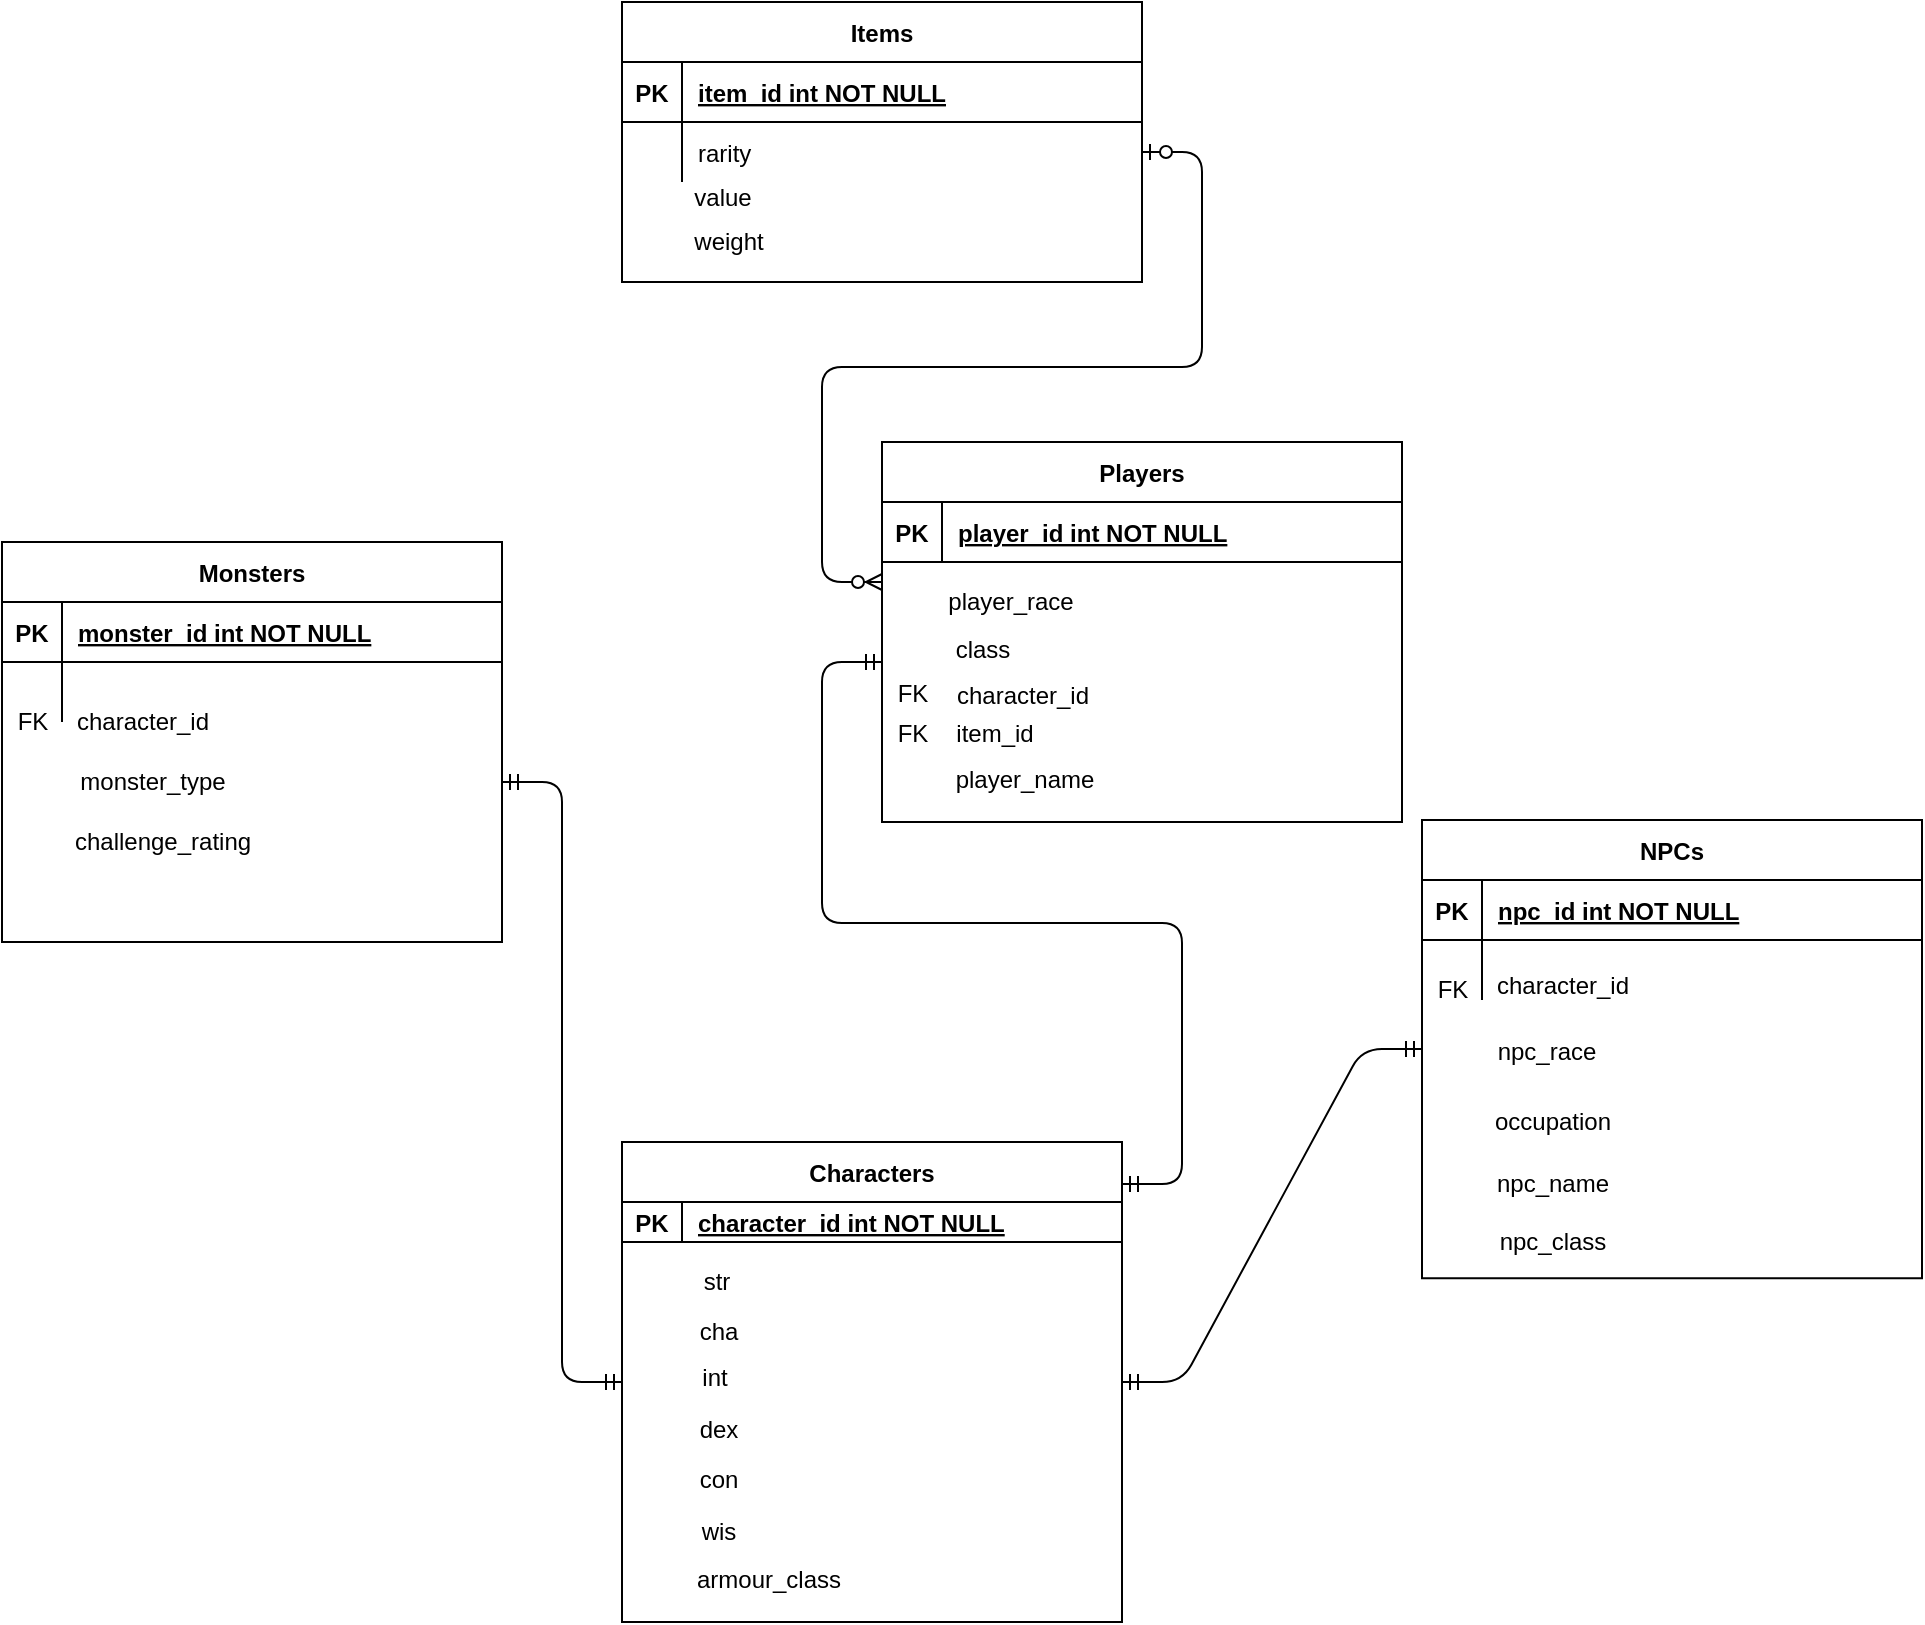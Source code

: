 <mxfile version="14.6.13" type="device"><diagram id="R2lEEEUBdFMjLlhIrx00" name="Page-1"><mxGraphModel dx="1038" dy="580" grid="1" gridSize="10" guides="1" tooltips="1" connect="1" arrows="1" fold="1" page="1" pageScale="1" pageWidth="850" pageHeight="1100" math="0" shadow="0" extFonts="Permanent Marker^https://fonts.googleapis.com/css?family=Permanent+Marker"><root><mxCell id="0"/><mxCell id="1" parent="0"/><mxCell id="dPkWj95SlJec0p_60UWr-45" value="" style="group" vertex="1" connectable="0" parent="1"><mxGeometry x="460" y="240" width="260" height="190" as="geometry"/></mxCell><mxCell id="C-vyLk0tnHw3VtMMgP7b-2" value="Players" style="shape=table;startSize=30;container=1;collapsible=1;childLayout=tableLayout;fixedRows=1;rowLines=0;fontStyle=1;align=center;resizeLast=1;" parent="dPkWj95SlJec0p_60UWr-45" vertex="1"><mxGeometry width="260" height="190" as="geometry"/></mxCell><mxCell id="C-vyLk0tnHw3VtMMgP7b-3" value="" style="shape=partialRectangle;collapsible=0;dropTarget=0;pointerEvents=0;fillColor=none;points=[[0,0.5],[1,0.5]];portConstraint=eastwest;top=0;left=0;right=0;bottom=1;" parent="C-vyLk0tnHw3VtMMgP7b-2" vertex="1"><mxGeometry y="30" width="260" height="30" as="geometry"/></mxCell><mxCell id="C-vyLk0tnHw3VtMMgP7b-4" value="PK" style="shape=partialRectangle;overflow=hidden;connectable=0;fillColor=none;top=0;left=0;bottom=0;right=0;fontStyle=1;" parent="C-vyLk0tnHw3VtMMgP7b-3" vertex="1"><mxGeometry width="30" height="30" as="geometry"/></mxCell><mxCell id="C-vyLk0tnHw3VtMMgP7b-5" value="player_id int NOT NULL " style="shape=partialRectangle;overflow=hidden;connectable=0;fillColor=none;top=0;left=0;bottom=0;right=0;align=left;spacingLeft=6;fontStyle=5;" parent="C-vyLk0tnHw3VtMMgP7b-3" vertex="1"><mxGeometry x="30" width="230" height="30" as="geometry"/></mxCell><mxCell id="dPkWj95SlJec0p_60UWr-23" value="FK" style="text;html=1;align=center;verticalAlign=middle;resizable=0;points=[];autosize=1;strokeColor=none;" vertex="1" parent="dPkWj95SlJec0p_60UWr-45"><mxGeometry y="116" width="30" height="20" as="geometry"/></mxCell><mxCell id="dPkWj95SlJec0p_60UWr-24" value="character_id" style="text;html=1;align=center;verticalAlign=middle;resizable=0;points=[];autosize=1;strokeColor=none;" vertex="1" parent="dPkWj95SlJec0p_60UWr-45"><mxGeometry x="30.2" y="117" width="80" height="20" as="geometry"/></mxCell><mxCell id="dPkWj95SlJec0p_60UWr-29" value="FK" style="text;html=1;align=center;verticalAlign=middle;resizable=0;points=[];autosize=1;strokeColor=none;" vertex="1" parent="dPkWj95SlJec0p_60UWr-45"><mxGeometry y="136" width="30" height="20" as="geometry"/></mxCell><mxCell id="dPkWj95SlJec0p_60UWr-30" value="item_id&lt;br&gt;" style="text;html=1;align=center;verticalAlign=middle;resizable=0;points=[];autosize=1;strokeColor=none;" vertex="1" parent="dPkWj95SlJec0p_60UWr-45"><mxGeometry x="31.2" y="136" width="50" height="20" as="geometry"/></mxCell><mxCell id="dPkWj95SlJec0p_60UWr-42" value="player_race" style="text;html=1;align=center;verticalAlign=middle;resizable=0;points=[];autosize=1;strokeColor=none;" vertex="1" parent="dPkWj95SlJec0p_60UWr-45"><mxGeometry x="24.2" y="70" width="80" height="20" as="geometry"/></mxCell><mxCell id="dPkWj95SlJec0p_60UWr-43" value="class" style="text;html=1;align=center;verticalAlign=middle;resizable=0;points=[];autosize=1;strokeColor=none;" vertex="1" parent="dPkWj95SlJec0p_60UWr-45"><mxGeometry x="30.2" y="94" width="40" height="20" as="geometry"/></mxCell><mxCell id="dPkWj95SlJec0p_60UWr-44" value="player_name" style="text;html=1;align=center;verticalAlign=middle;resizable=0;points=[];autosize=1;strokeColor=none;" vertex="1" parent="dPkWj95SlJec0p_60UWr-45"><mxGeometry x="26.12" y="159" width="90" height="20" as="geometry"/></mxCell><mxCell id="dPkWj95SlJec0p_60UWr-46" value="" style="group" vertex="1" connectable="0" parent="1"><mxGeometry x="20" y="290" width="250" height="200" as="geometry"/></mxCell><mxCell id="C-vyLk0tnHw3VtMMgP7b-23" value="Monsters" style="shape=table;startSize=30;container=1;collapsible=1;childLayout=tableLayout;fixedRows=1;rowLines=0;fontStyle=1;align=center;resizeLast=1;" parent="dPkWj95SlJec0p_60UWr-46" vertex="1"><mxGeometry width="250" height="200" as="geometry"/></mxCell><mxCell id="C-vyLk0tnHw3VtMMgP7b-24" value="" style="shape=partialRectangle;collapsible=0;dropTarget=0;pointerEvents=0;fillColor=none;points=[[0,0.5],[1,0.5]];portConstraint=eastwest;top=0;left=0;right=0;bottom=1;" parent="C-vyLk0tnHw3VtMMgP7b-23" vertex="1"><mxGeometry y="30" width="250" height="30" as="geometry"/></mxCell><mxCell id="C-vyLk0tnHw3VtMMgP7b-25" value="PK" style="shape=partialRectangle;overflow=hidden;connectable=0;fillColor=none;top=0;left=0;bottom=0;right=0;fontStyle=1;" parent="C-vyLk0tnHw3VtMMgP7b-24" vertex="1"><mxGeometry width="30" height="30" as="geometry"/></mxCell><mxCell id="C-vyLk0tnHw3VtMMgP7b-26" value="monster_id int NOT NULL " style="shape=partialRectangle;overflow=hidden;connectable=0;fillColor=none;top=0;left=0;bottom=0;right=0;align=left;spacingLeft=6;fontStyle=5;" parent="C-vyLk0tnHw3VtMMgP7b-24" vertex="1"><mxGeometry x="30" width="220" height="30" as="geometry"/></mxCell><mxCell id="C-vyLk0tnHw3VtMMgP7b-27" value="" style="shape=partialRectangle;collapsible=0;dropTarget=0;pointerEvents=0;fillColor=none;points=[[0,0.5],[1,0.5]];portConstraint=eastwest;top=0;left=0;right=0;bottom=0;" parent="C-vyLk0tnHw3VtMMgP7b-23" vertex="1"><mxGeometry y="60" width="250" height="30" as="geometry"/></mxCell><mxCell id="C-vyLk0tnHw3VtMMgP7b-28" value="" style="shape=partialRectangle;overflow=hidden;connectable=0;fillColor=none;top=0;left=0;bottom=0;right=0;" parent="C-vyLk0tnHw3VtMMgP7b-27" vertex="1"><mxGeometry width="30" height="30" as="geometry"/></mxCell><mxCell id="C-vyLk0tnHw3VtMMgP7b-29" value="" style="shape=partialRectangle;overflow=hidden;connectable=0;fillColor=none;top=0;left=0;bottom=0;right=0;align=left;spacingLeft=6;" parent="C-vyLk0tnHw3VtMMgP7b-27" vertex="1"><mxGeometry x="30" width="220" height="30" as="geometry"/></mxCell><mxCell id="dPkWj95SlJec0p_60UWr-26" value="character_id" style="text;html=1;align=center;verticalAlign=middle;resizable=0;points=[];autosize=1;strokeColor=none;" vertex="1" parent="dPkWj95SlJec0p_60UWr-46"><mxGeometry x="30" y="79.998" width="80" height="20" as="geometry"/></mxCell><mxCell id="dPkWj95SlJec0p_60UWr-27" value="FK" style="text;html=1;align=center;verticalAlign=middle;resizable=0;points=[];autosize=1;strokeColor=none;" vertex="1" parent="dPkWj95SlJec0p_60UWr-46"><mxGeometry y="79.998" width="30" height="20" as="geometry"/></mxCell><mxCell id="dPkWj95SlJec0p_60UWr-38" value="monster_type&lt;br&gt;" style="text;html=1;align=center;verticalAlign=middle;resizable=0;points=[];autosize=1;strokeColor=none;" vertex="1" parent="dPkWj95SlJec0p_60UWr-46"><mxGeometry x="30" y="109.999" width="90" height="20" as="geometry"/></mxCell><mxCell id="dPkWj95SlJec0p_60UWr-39" value="challenge_rating" style="text;html=1;align=center;verticalAlign=middle;resizable=0;points=[];autosize=1;strokeColor=none;" vertex="1" parent="dPkWj95SlJec0p_60UWr-46"><mxGeometry x="30" y="139.998" width="100" height="20" as="geometry"/></mxCell><mxCell id="dPkWj95SlJec0p_60UWr-47" value="" style="group" vertex="1" connectable="0" parent="1"><mxGeometry x="330" y="590" width="250" height="240" as="geometry"/></mxCell><mxCell id="dPkWj95SlJec0p_60UWr-13" value="Characters" style="shape=table;startSize=30;container=1;collapsible=1;childLayout=tableLayout;fixedRows=1;rowLines=0;fontStyle=1;align=center;resizeLast=1;" vertex="1" parent="dPkWj95SlJec0p_60UWr-47"><mxGeometry width="250" height="240" as="geometry"/></mxCell><mxCell id="dPkWj95SlJec0p_60UWr-14" value="" style="shape=partialRectangle;collapsible=0;dropTarget=0;pointerEvents=0;fillColor=none;points=[[0,0.5],[1,0.5]];portConstraint=eastwest;top=0;left=0;right=0;bottom=1;" vertex="1" parent="dPkWj95SlJec0p_60UWr-13"><mxGeometry y="30" width="250" height="20" as="geometry"/></mxCell><mxCell id="dPkWj95SlJec0p_60UWr-15" value="PK" style="shape=partialRectangle;overflow=hidden;connectable=0;fillColor=none;top=0;left=0;bottom=0;right=0;fontStyle=1;" vertex="1" parent="dPkWj95SlJec0p_60UWr-14"><mxGeometry width="30" height="20" as="geometry"/></mxCell><mxCell id="dPkWj95SlJec0p_60UWr-16" value="character_id int NOT NULL " style="shape=partialRectangle;overflow=hidden;connectable=0;fillColor=none;top=0;left=0;bottom=0;right=0;align=left;spacingLeft=6;fontStyle=5;" vertex="1" parent="dPkWj95SlJec0p_60UWr-14"><mxGeometry x="30" width="220" height="20" as="geometry"/></mxCell><mxCell id="dPkWj95SlJec0p_60UWr-32" value="int" style="text;html=1;align=center;verticalAlign=middle;resizable=0;points=[];autosize=1;strokeColor=none;" vertex="1" parent="dPkWj95SlJec0p_60UWr-47"><mxGeometry x="31" y="108" width="30" height="20" as="geometry"/></mxCell><mxCell id="dPkWj95SlJec0p_60UWr-33" value="dex" style="text;html=1;align=center;verticalAlign=middle;resizable=0;points=[];autosize=1;strokeColor=none;" vertex="1" parent="dPkWj95SlJec0p_60UWr-47"><mxGeometry x="33" y="134" width="30" height="20" as="geometry"/></mxCell><mxCell id="dPkWj95SlJec0p_60UWr-34" value="con" style="text;html=1;align=center;verticalAlign=middle;resizable=0;points=[];autosize=1;strokeColor=none;" vertex="1" parent="dPkWj95SlJec0p_60UWr-47"><mxGeometry x="33" y="159" width="30" height="20" as="geometry"/></mxCell><mxCell id="dPkWj95SlJec0p_60UWr-35" value="wis" style="text;html=1;align=center;verticalAlign=middle;resizable=0;points=[];autosize=1;strokeColor=none;" vertex="1" parent="dPkWj95SlJec0p_60UWr-47"><mxGeometry x="33" y="185" width="30" height="20" as="geometry"/></mxCell><mxCell id="dPkWj95SlJec0p_60UWr-36" value="cha" style="text;html=1;align=center;verticalAlign=middle;resizable=0;points=[];autosize=1;strokeColor=none;" vertex="1" parent="dPkWj95SlJec0p_60UWr-47"><mxGeometry x="33" y="85" width="30" height="20" as="geometry"/></mxCell><mxCell id="dPkWj95SlJec0p_60UWr-37" value="str" style="text;html=1;align=center;verticalAlign=middle;resizable=0;points=[];autosize=1;strokeColor=none;" vertex="1" parent="dPkWj95SlJec0p_60UWr-47"><mxGeometry x="32" y="60" width="30" height="20" as="geometry"/></mxCell><mxCell id="dPkWj95SlJec0p_60UWr-40" value="armour_class" style="text;html=1;align=center;verticalAlign=middle;resizable=0;points=[];autosize=1;strokeColor=none;" vertex="1" parent="dPkWj95SlJec0p_60UWr-47"><mxGeometry x="28" y="209" width="90" height="20" as="geometry"/></mxCell><mxCell id="dPkWj95SlJec0p_60UWr-48" value="" style="group" vertex="1" connectable="0" parent="1"><mxGeometry x="330" y="20" width="260" height="140" as="geometry"/></mxCell><mxCell id="dPkWj95SlJec0p_60UWr-2" value="Items" style="shape=table;startSize=30;container=1;collapsible=1;childLayout=tableLayout;fixedRows=1;rowLines=0;fontStyle=1;align=center;resizeLast=1;" vertex="1" parent="dPkWj95SlJec0p_60UWr-48"><mxGeometry width="260" height="140" as="geometry"/></mxCell><mxCell id="dPkWj95SlJec0p_60UWr-3" value="" style="shape=partialRectangle;collapsible=0;dropTarget=0;pointerEvents=0;fillColor=none;points=[[0,0.5],[1,0.5]];portConstraint=eastwest;top=0;left=0;right=0;bottom=1;" vertex="1" parent="dPkWj95SlJec0p_60UWr-2"><mxGeometry y="30" width="260" height="30" as="geometry"/></mxCell><mxCell id="dPkWj95SlJec0p_60UWr-4" value="PK" style="shape=partialRectangle;overflow=hidden;connectable=0;fillColor=none;top=0;left=0;bottom=0;right=0;fontStyle=1;" vertex="1" parent="dPkWj95SlJec0p_60UWr-3"><mxGeometry width="30" height="30" as="geometry"/></mxCell><mxCell id="dPkWj95SlJec0p_60UWr-5" value="item_id int NOT NULL " style="shape=partialRectangle;overflow=hidden;connectable=0;fillColor=none;top=0;left=0;bottom=0;right=0;align=left;spacingLeft=6;fontStyle=5;" vertex="1" parent="dPkWj95SlJec0p_60UWr-3"><mxGeometry x="30" width="230" height="30" as="geometry"/></mxCell><mxCell id="dPkWj95SlJec0p_60UWr-6" value="" style="shape=partialRectangle;collapsible=0;dropTarget=0;pointerEvents=0;fillColor=none;points=[[0,0.5],[1,0.5]];portConstraint=eastwest;top=0;left=0;right=0;bottom=0;" vertex="1" parent="dPkWj95SlJec0p_60UWr-2"><mxGeometry y="60" width="260" height="30" as="geometry"/></mxCell><mxCell id="dPkWj95SlJec0p_60UWr-7" value="" style="shape=partialRectangle;overflow=hidden;connectable=0;fillColor=none;top=0;left=0;bottom=0;right=0;" vertex="1" parent="dPkWj95SlJec0p_60UWr-6"><mxGeometry width="30" height="30" as="geometry"/></mxCell><mxCell id="dPkWj95SlJec0p_60UWr-8" value="rarity" style="shape=partialRectangle;overflow=hidden;connectable=0;fillColor=none;top=0;left=0;bottom=0;right=0;align=left;spacingLeft=6;" vertex="1" parent="dPkWj95SlJec0p_60UWr-6"><mxGeometry x="30" width="230" height="30" as="geometry"/></mxCell><mxCell id="dPkWj95SlJec0p_60UWr-10" value="value" style="text;html=1;align=center;verticalAlign=middle;resizable=0;points=[];autosize=1;strokeColor=none;" vertex="1" parent="dPkWj95SlJec0p_60UWr-48"><mxGeometry x="30" y="88" width="40" height="20" as="geometry"/></mxCell><mxCell id="dPkWj95SlJec0p_60UWr-11" value="weight" style="text;html=1;align=center;verticalAlign=middle;resizable=0;points=[];autosize=1;strokeColor=none;" vertex="1" parent="dPkWj95SlJec0p_60UWr-48"><mxGeometry x="28" y="110" width="50" height="20" as="geometry"/></mxCell><mxCell id="dPkWj95SlJec0p_60UWr-52" value="" style="group" vertex="1" connectable="0" parent="1"><mxGeometry x="730" y="430" width="250" height="280" as="geometry"/></mxCell><mxCell id="dPkWj95SlJec0p_60UWr-41" value="" style="group" vertex="1" connectable="0" parent="dPkWj95SlJec0p_60UWr-52"><mxGeometry y="-1" width="250" height="280.0" as="geometry"/></mxCell><mxCell id="C-vyLk0tnHw3VtMMgP7b-13" value="NPCs" style="shape=table;startSize=30;container=1;collapsible=1;childLayout=tableLayout;fixedRows=1;rowLines=0;fontStyle=1;align=center;resizeLast=1;" parent="dPkWj95SlJec0p_60UWr-41" vertex="1"><mxGeometry width="250" height="229.091" as="geometry"/></mxCell><mxCell id="C-vyLk0tnHw3VtMMgP7b-14" value="" style="shape=partialRectangle;collapsible=0;dropTarget=0;pointerEvents=0;fillColor=none;points=[[0,0.5],[1,0.5]];portConstraint=eastwest;top=0;left=0;right=0;bottom=1;" parent="C-vyLk0tnHw3VtMMgP7b-13" vertex="1"><mxGeometry y="30" width="250" height="30" as="geometry"/></mxCell><mxCell id="C-vyLk0tnHw3VtMMgP7b-15" value="PK" style="shape=partialRectangle;overflow=hidden;connectable=0;fillColor=none;top=0;left=0;bottom=0;right=0;fontStyle=1;" parent="C-vyLk0tnHw3VtMMgP7b-14" vertex="1"><mxGeometry width="30" height="30" as="geometry"/></mxCell><mxCell id="C-vyLk0tnHw3VtMMgP7b-16" value="npc_id int NOT NULL " style="shape=partialRectangle;overflow=hidden;connectable=0;fillColor=none;top=0;left=0;bottom=0;right=0;align=left;spacingLeft=6;fontStyle=5;" parent="C-vyLk0tnHw3VtMMgP7b-14" vertex="1"><mxGeometry x="30" width="220" height="30" as="geometry"/></mxCell><mxCell id="C-vyLk0tnHw3VtMMgP7b-17" value="" style="shape=partialRectangle;collapsible=0;dropTarget=0;pointerEvents=0;fillColor=none;points=[[0,0.5],[1,0.5]];portConstraint=eastwest;top=0;left=0;right=0;bottom=0;" parent="C-vyLk0tnHw3VtMMgP7b-13" vertex="1"><mxGeometry y="60" width="250" height="30" as="geometry"/></mxCell><mxCell id="C-vyLk0tnHw3VtMMgP7b-18" value="" style="shape=partialRectangle;overflow=hidden;connectable=0;fillColor=none;top=0;left=0;bottom=0;right=0;" parent="C-vyLk0tnHw3VtMMgP7b-17" vertex="1"><mxGeometry width="30" height="30" as="geometry"/></mxCell><mxCell id="C-vyLk0tnHw3VtMMgP7b-19" value="" style="shape=partialRectangle;overflow=hidden;connectable=0;fillColor=none;top=0;left=0;bottom=0;right=0;align=left;spacingLeft=6;" parent="C-vyLk0tnHw3VtMMgP7b-17" vertex="1"><mxGeometry x="30" width="220" height="30" as="geometry"/></mxCell><mxCell id="dPkWj95SlJec0p_60UWr-25" value="character_id" style="text;html=1;align=center;verticalAlign=middle;resizable=0;points=[];autosize=1;strokeColor=none;" vertex="1" parent="dPkWj95SlJec0p_60UWr-41"><mxGeometry x="30" y="73.257" width="80" height="20" as="geometry"/></mxCell><mxCell id="dPkWj95SlJec0p_60UWr-28" value="FK" style="text;html=1;align=center;verticalAlign=middle;resizable=0;points=[];autosize=1;strokeColor=none;" vertex="1" parent="dPkWj95SlJec0p_60UWr-41"><mxGeometry y="75.257" width="30" height="20" as="geometry"/></mxCell><mxCell id="dPkWj95SlJec0p_60UWr-31" value="occupation" style="text;html=1;align=center;verticalAlign=middle;resizable=0;points=[];autosize=1;strokeColor=none;" vertex="1" parent="dPkWj95SlJec0p_60UWr-41"><mxGeometry x="30" y="140.733" width="70" height="20" as="geometry"/></mxCell><mxCell id="dPkWj95SlJec0p_60UWr-51" value="npc_name" style="text;html=1;align=center;verticalAlign=middle;resizable=0;points=[];autosize=1;strokeColor=none;" vertex="1" parent="dPkWj95SlJec0p_60UWr-41"><mxGeometry x="30" y="171.909" width="70" height="20" as="geometry"/></mxCell><mxCell id="dPkWj95SlJec0p_60UWr-54" value="npc_class" style="text;html=1;align=center;verticalAlign=middle;resizable=0;points=[];autosize=1;strokeColor=none;" vertex="1" parent="dPkWj95SlJec0p_60UWr-41"><mxGeometry x="30" y="201" width="70" height="20" as="geometry"/></mxCell><mxCell id="dPkWj95SlJec0p_60UWr-49" value="npc_race" style="text;html=1;align=center;verticalAlign=middle;resizable=0;points=[];autosize=1;strokeColor=none;" vertex="1" parent="dPkWj95SlJec0p_60UWr-52"><mxGeometry x="27" y="105.273" width="70" height="20" as="geometry"/></mxCell><mxCell id="dPkWj95SlJec0p_60UWr-58" value="" style="edgeStyle=entityRelationEdgeStyle;fontSize=12;html=1;endArrow=ERzeroToMany;startArrow=ERzeroToOne;exitX=1;exitY=0.5;exitDx=0;exitDy=0;" edge="1" parent="1" source="dPkWj95SlJec0p_60UWr-6"><mxGeometry width="100" height="100" relative="1" as="geometry"><mxPoint x="590" y="240" as="sourcePoint"/><mxPoint x="460" y="310" as="targetPoint"/></mxGeometry></mxCell><mxCell id="dPkWj95SlJec0p_60UWr-59" value="" style="edgeStyle=entityRelationEdgeStyle;fontSize=12;html=1;endArrow=ERmandOne;startArrow=ERmandOne;entryX=0;entryY=0.5;entryDx=0;entryDy=0;" edge="1" parent="1" target="dPkWj95SlJec0p_60UWr-13"><mxGeometry width="100" height="100" relative="1" as="geometry"><mxPoint x="270" y="410" as="sourcePoint"/><mxPoint x="270" y="420" as="targetPoint"/></mxGeometry></mxCell><mxCell id="dPkWj95SlJec0p_60UWr-60" value="" style="edgeStyle=entityRelationEdgeStyle;fontSize=12;html=1;endArrow=ERmandOne;startArrow=ERmandOne;exitX=1;exitY=0.5;exitDx=0;exitDy=0;entryX=0;entryY=0.5;entryDx=0;entryDy=0;" edge="1" parent="1" source="dPkWj95SlJec0p_60UWr-13" target="C-vyLk0tnHw3VtMMgP7b-13"><mxGeometry width="100" height="100" relative="1" as="geometry"><mxPoint x="590" y="490" as="sourcePoint"/><mxPoint x="690" y="390" as="targetPoint"/></mxGeometry></mxCell><mxCell id="dPkWj95SlJec0p_60UWr-61" value="" style="edgeStyle=entityRelationEdgeStyle;fontSize=12;html=1;endArrow=ERmandOne;startArrow=ERmandOne;" edge="1" parent="1"><mxGeometry width="100" height="100" relative="1" as="geometry"><mxPoint x="580" y="611" as="sourcePoint"/><mxPoint x="460" y="350" as="targetPoint"/></mxGeometry></mxCell></root></mxGraphModel></diagram></mxfile>